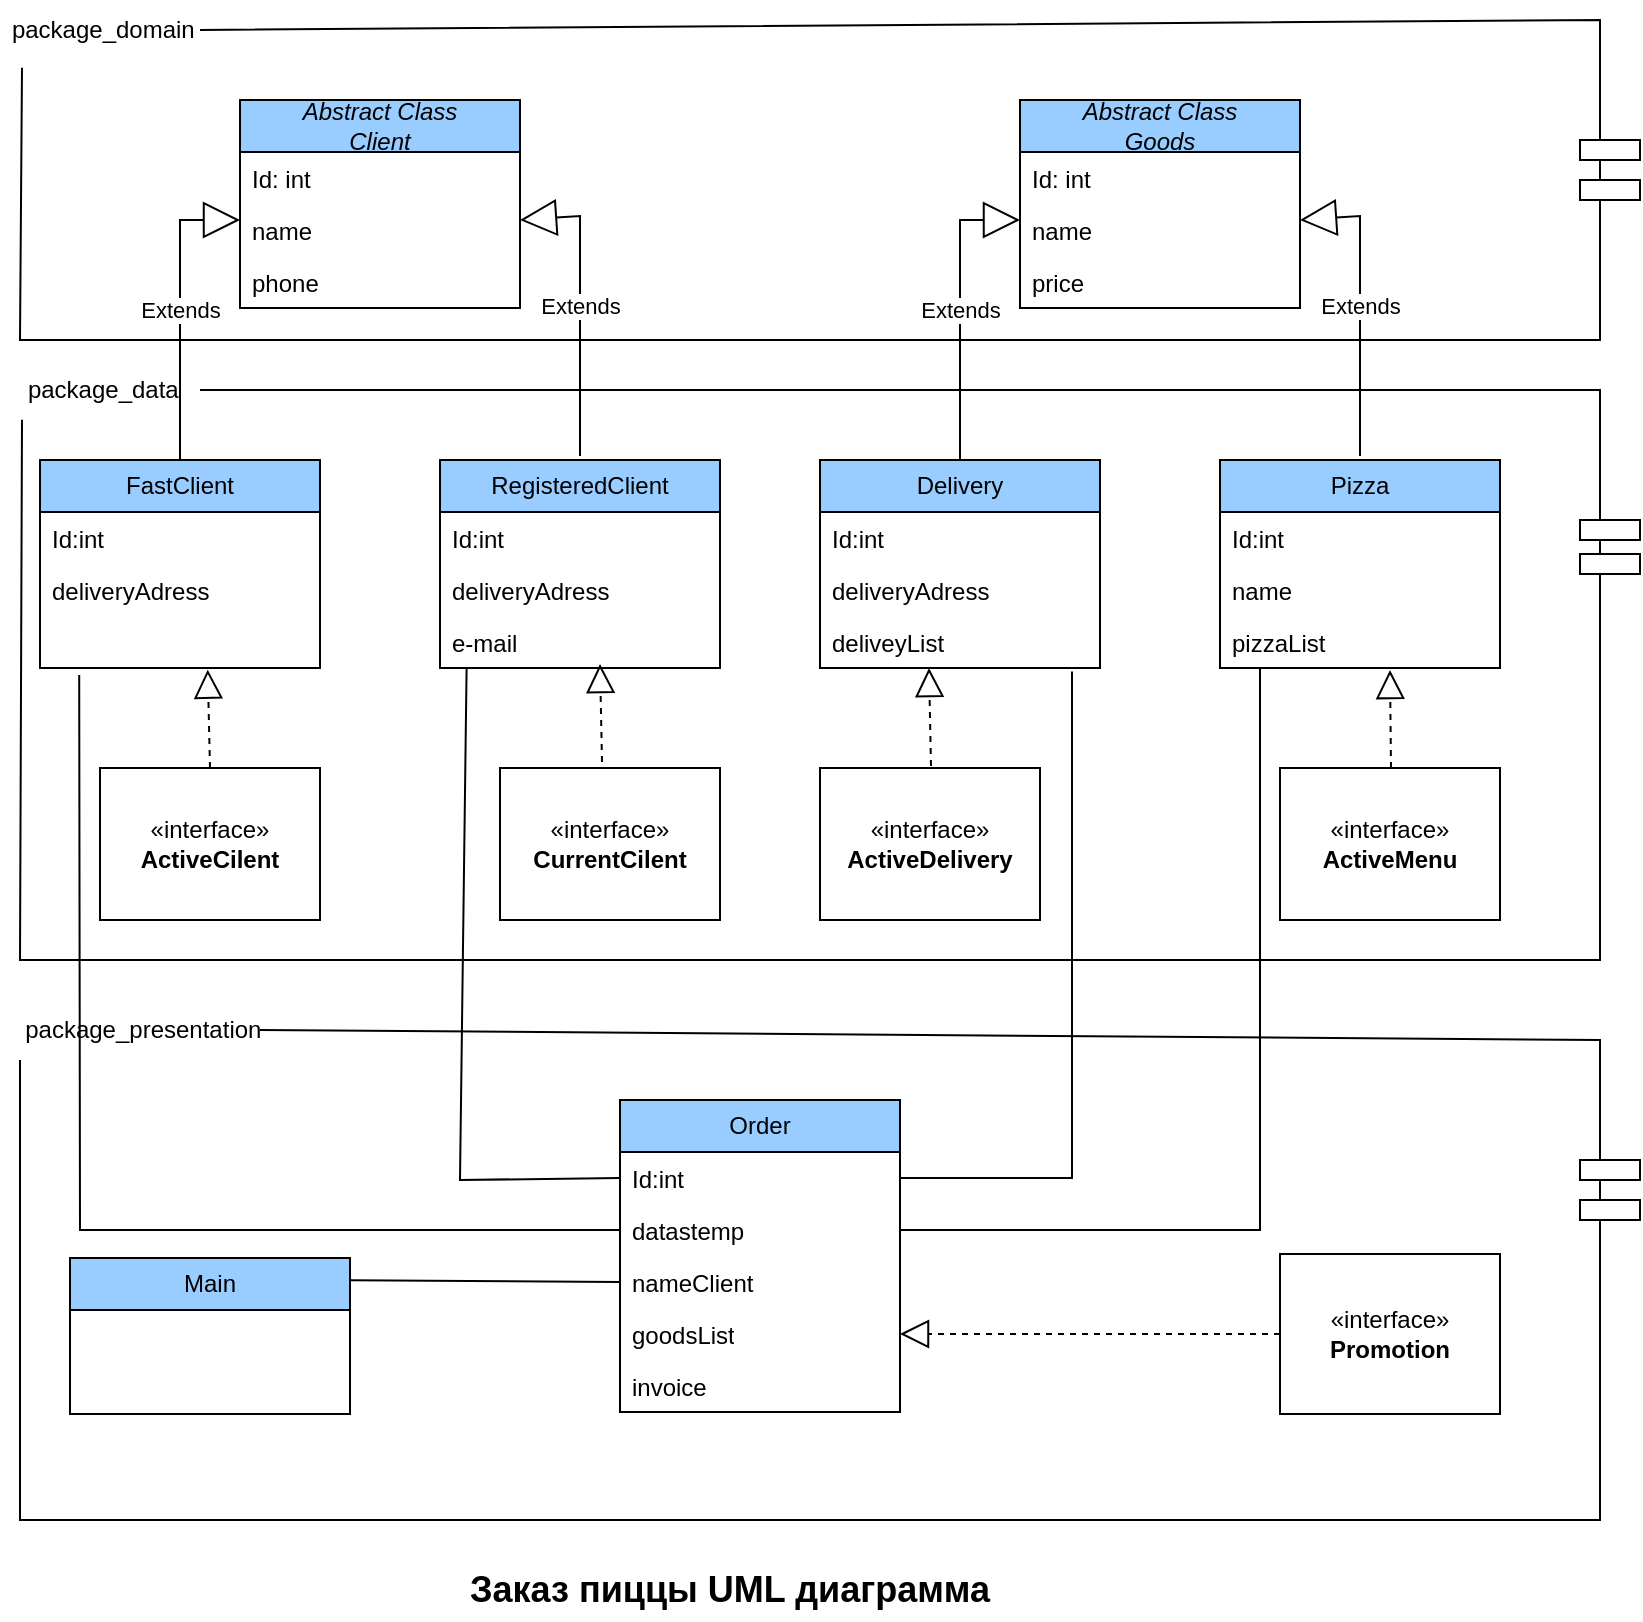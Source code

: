 <mxfile version="21.6.8" type="device">
  <diagram name="Page-1" id="6133507b-19e7-1e82-6fc7-422aa6c4b21f">
    <mxGraphModel dx="1155" dy="582" grid="1" gridSize="10" guides="1" tooltips="1" connect="1" arrows="1" fold="1" page="1" pageScale="1" pageWidth="1100" pageHeight="850" background="none" math="0" shadow="0">
      <root>
        <mxCell id="0" />
        <mxCell id="1" parent="0" />
        <mxCell id="9_RSqaM09te3557k8NnD-1" value="&lt;i&gt;Abstract Class&lt;br&gt;Client&lt;br&gt;&lt;/i&gt;" style="swimlane;fontStyle=0;childLayout=stackLayout;horizontal=1;startSize=26;fillColor=#99CCFF;horizontalStack=0;resizeParent=1;resizeParentMax=0;resizeLast=0;collapsible=1;marginBottom=0;whiteSpace=wrap;html=1;movable=1;resizable=1;rotatable=1;deletable=1;editable=1;locked=0;connectable=1;" parent="1" vertex="1">
          <mxGeometry x="120" y="60" width="140" height="104" as="geometry" />
        </mxCell>
        <mxCell id="9_RSqaM09te3557k8NnD-2" value="Id: int&amp;nbsp;" style="text;strokeColor=none;fillColor=none;align=left;verticalAlign=top;spacingLeft=4;spacingRight=4;overflow=hidden;rotatable=0;points=[[0,0.5],[1,0.5]];portConstraint=eastwest;whiteSpace=wrap;html=1;" parent="9_RSqaM09te3557k8NnD-1" vertex="1">
          <mxGeometry y="26" width="140" height="26" as="geometry" />
        </mxCell>
        <mxCell id="9_RSqaM09te3557k8NnD-3" value="name" style="text;strokeColor=none;fillColor=none;align=left;verticalAlign=top;spacingLeft=4;spacingRight=4;overflow=hidden;rotatable=0;points=[[0,0.5],[1,0.5]];portConstraint=eastwest;whiteSpace=wrap;html=1;" parent="9_RSqaM09te3557k8NnD-1" vertex="1">
          <mxGeometry y="52" width="140" height="26" as="geometry" />
        </mxCell>
        <mxCell id="9_RSqaM09te3557k8NnD-4" value="phone" style="text;strokeColor=none;fillColor=none;align=left;verticalAlign=top;spacingLeft=4;spacingRight=4;overflow=hidden;rotatable=0;points=[[0,0.5],[1,0.5]];portConstraint=eastwest;whiteSpace=wrap;html=1;" parent="9_RSqaM09te3557k8NnD-1" vertex="1">
          <mxGeometry y="78" width="140" height="26" as="geometry" />
        </mxCell>
        <mxCell id="9_RSqaM09te3557k8NnD-6" value="&lt;i&gt;Abstract Class&lt;br&gt;Goods&lt;br&gt;&lt;/i&gt;" style="swimlane;fontStyle=0;childLayout=stackLayout;horizontal=1;startSize=26;fillColor=#99CCFF;horizontalStack=0;resizeParent=1;resizeParentMax=0;resizeLast=0;collapsible=1;marginBottom=0;whiteSpace=wrap;html=1;movable=1;resizable=1;rotatable=1;deletable=1;editable=1;locked=0;connectable=1;" parent="1" vertex="1">
          <mxGeometry x="510" y="60" width="140" height="104" as="geometry" />
        </mxCell>
        <mxCell id="9_RSqaM09te3557k8NnD-7" value="Id: int&amp;nbsp;" style="text;strokeColor=none;fillColor=none;align=left;verticalAlign=top;spacingLeft=4;spacingRight=4;overflow=hidden;rotatable=0;points=[[0,0.5],[1,0.5]];portConstraint=eastwest;whiteSpace=wrap;html=1;" parent="9_RSqaM09te3557k8NnD-6" vertex="1">
          <mxGeometry y="26" width="140" height="26" as="geometry" />
        </mxCell>
        <mxCell id="9_RSqaM09te3557k8NnD-8" value="name" style="text;strokeColor=none;fillColor=none;align=left;verticalAlign=top;spacingLeft=4;spacingRight=4;overflow=hidden;rotatable=0;points=[[0,0.5],[1,0.5]];portConstraint=eastwest;whiteSpace=wrap;html=1;" parent="9_RSqaM09te3557k8NnD-6" vertex="1">
          <mxGeometry y="52" width="140" height="26" as="geometry" />
        </mxCell>
        <mxCell id="9_RSqaM09te3557k8NnD-9" value="price" style="text;strokeColor=none;fillColor=none;align=left;verticalAlign=top;spacingLeft=4;spacingRight=4;overflow=hidden;rotatable=0;points=[[0,0.5],[1,0.5]];portConstraint=eastwest;whiteSpace=wrap;html=1;" parent="9_RSqaM09te3557k8NnD-6" vertex="1">
          <mxGeometry y="78" width="140" height="26" as="geometry" />
        </mxCell>
        <mxCell id="9_RSqaM09te3557k8NnD-12" value="FastClient" style="swimlane;fontStyle=0;childLayout=stackLayout;horizontal=1;startSize=26;fillColor=#99CCFF;horizontalStack=0;resizeParent=1;resizeParentMax=0;resizeLast=0;collapsible=1;marginBottom=0;whiteSpace=wrap;html=1;" parent="1" vertex="1">
          <mxGeometry x="20" y="240" width="140" height="104" as="geometry" />
        </mxCell>
        <mxCell id="9_RSqaM09te3557k8NnD-13" value="Id:int" style="text;strokeColor=none;fillColor=none;align=left;verticalAlign=top;spacingLeft=4;spacingRight=4;overflow=hidden;rotatable=0;points=[[0,0.5],[1,0.5]];portConstraint=eastwest;whiteSpace=wrap;html=1;" parent="9_RSqaM09te3557k8NnD-12" vertex="1">
          <mxGeometry y="26" width="140" height="26" as="geometry" />
        </mxCell>
        <mxCell id="9_RSqaM09te3557k8NnD-14" value="deliveryAdress" style="text;strokeColor=none;fillColor=none;align=left;verticalAlign=top;spacingLeft=4;spacingRight=4;overflow=hidden;rotatable=0;points=[[0,0.5],[1,0.5]];portConstraint=eastwest;whiteSpace=wrap;html=1;" parent="9_RSqaM09te3557k8NnD-12" vertex="1">
          <mxGeometry y="52" width="140" height="26" as="geometry" />
        </mxCell>
        <mxCell id="YtY4lrtHLSIbA0cFB0pE-23" value="&amp;nbsp;" style="text;strokeColor=none;fillColor=none;align=left;verticalAlign=top;spacingLeft=4;spacingRight=4;overflow=hidden;rotatable=0;points=[[0,0.5],[1,0.5]];portConstraint=eastwest;whiteSpace=wrap;html=1;" parent="9_RSqaM09te3557k8NnD-12" vertex="1">
          <mxGeometry y="78" width="140" height="26" as="geometry" />
        </mxCell>
        <mxCell id="9_RSqaM09te3557k8NnD-20" value="Pizza" style="swimlane;fontStyle=0;childLayout=stackLayout;horizontal=1;startSize=26;fillColor=#99CCFF;horizontalStack=0;resizeParent=1;resizeParentMax=0;resizeLast=0;collapsible=1;marginBottom=0;whiteSpace=wrap;html=1;" parent="1" vertex="1">
          <mxGeometry x="610" y="240" width="140" height="104" as="geometry" />
        </mxCell>
        <mxCell id="9_RSqaM09te3557k8NnD-21" value="Id:int" style="text;strokeColor=none;fillColor=none;align=left;verticalAlign=top;spacingLeft=4;spacingRight=4;overflow=hidden;rotatable=0;points=[[0,0.5],[1,0.5]];portConstraint=eastwest;whiteSpace=wrap;html=1;" parent="9_RSqaM09te3557k8NnD-20" vertex="1">
          <mxGeometry y="26" width="140" height="26" as="geometry" />
        </mxCell>
        <mxCell id="9_RSqaM09te3557k8NnD-22" value="name" style="text;strokeColor=none;fillColor=none;align=left;verticalAlign=top;spacingLeft=4;spacingRight=4;overflow=hidden;rotatable=0;points=[[0,0.5],[1,0.5]];portConstraint=eastwest;whiteSpace=wrap;html=1;" parent="9_RSqaM09te3557k8NnD-20" vertex="1">
          <mxGeometry y="52" width="140" height="26" as="geometry" />
        </mxCell>
        <mxCell id="9_RSqaM09te3557k8NnD-23" value="pizzaList" style="text;strokeColor=none;fillColor=none;align=left;verticalAlign=top;spacingLeft=4;spacingRight=4;overflow=hidden;rotatable=0;points=[[0,0.5],[1,0.5]];portConstraint=eastwest;whiteSpace=wrap;html=1;" parent="9_RSqaM09te3557k8NnD-20" vertex="1">
          <mxGeometry y="78" width="140" height="26" as="geometry" />
        </mxCell>
        <mxCell id="9_RSqaM09te3557k8NnD-24" value="Delivery" style="swimlane;fontStyle=0;childLayout=stackLayout;horizontal=1;startSize=26;fillColor=#99CCFF;horizontalStack=0;resizeParent=1;resizeParentMax=0;resizeLast=0;collapsible=1;marginBottom=0;whiteSpace=wrap;html=1;" parent="1" vertex="1">
          <mxGeometry x="410" y="240" width="140" height="104" as="geometry" />
        </mxCell>
        <mxCell id="9_RSqaM09te3557k8NnD-25" value="Id:int" style="text;strokeColor=none;fillColor=none;align=left;verticalAlign=top;spacingLeft=4;spacingRight=4;overflow=hidden;rotatable=0;points=[[0,0.5],[1,0.5]];portConstraint=eastwest;whiteSpace=wrap;html=1;" parent="9_RSqaM09te3557k8NnD-24" vertex="1">
          <mxGeometry y="26" width="140" height="26" as="geometry" />
        </mxCell>
        <mxCell id="9_RSqaM09te3557k8NnD-26" value="deliveryAdress" style="text;strokeColor=none;fillColor=none;align=left;verticalAlign=top;spacingLeft=4;spacingRight=4;overflow=hidden;rotatable=0;points=[[0,0.5],[1,0.5]];portConstraint=eastwest;whiteSpace=wrap;html=1;" parent="9_RSqaM09te3557k8NnD-24" vertex="1">
          <mxGeometry y="52" width="140" height="26" as="geometry" />
        </mxCell>
        <mxCell id="9_RSqaM09te3557k8NnD-27" value="deliveyList" style="text;strokeColor=none;fillColor=none;align=left;verticalAlign=top;spacingLeft=4;spacingRight=4;overflow=hidden;rotatable=0;points=[[0,0.5],[1,0.5]];portConstraint=eastwest;whiteSpace=wrap;html=1;" parent="9_RSqaM09te3557k8NnD-24" vertex="1">
          <mxGeometry y="78" width="140" height="26" as="geometry" />
        </mxCell>
        <mxCell id="9_RSqaM09te3557k8NnD-28" value="&amp;nbsp;package_domain" style="text;html=1;strokeColor=none;fillColor=none;align=center;verticalAlign=middle;whiteSpace=wrap;rounded=0;" parent="1" vertex="1">
          <mxGeometry y="10" width="100" height="30" as="geometry" />
        </mxCell>
        <mxCell id="9_RSqaM09te3557k8NnD-29" value="&amp;nbsp;package_data" style="text;html=1;strokeColor=none;fillColor=none;align=center;verticalAlign=middle;whiteSpace=wrap;rounded=0;" parent="1" vertex="1">
          <mxGeometry y="190" width="100" height="30" as="geometry" />
        </mxCell>
        <mxCell id="9_RSqaM09te3557k8NnD-30" value="«interface»&lt;br&gt;&lt;b&gt;ActiveCilent&lt;/b&gt;" style="html=1;whiteSpace=wrap;" parent="1" vertex="1">
          <mxGeometry x="50" y="394" width="110" height="76" as="geometry" />
        </mxCell>
        <mxCell id="9_RSqaM09te3557k8NnD-31" value="«interface»&lt;br&gt;&lt;b&gt;ActiveDelivery&lt;/b&gt;" style="html=1;whiteSpace=wrap;" parent="1" vertex="1">
          <mxGeometry x="410" y="394" width="110" height="76" as="geometry" />
        </mxCell>
        <mxCell id="9_RSqaM09te3557k8NnD-32" value="«interface»&lt;br&gt;&lt;b&gt;ActiveMenu&lt;/b&gt;" style="html=1;whiteSpace=wrap;" parent="1" vertex="1">
          <mxGeometry x="640" y="394" width="110" height="76" as="geometry" />
        </mxCell>
        <mxCell id="9_RSqaM09te3557k8NnD-33" value="&amp;nbsp;package_presentation" style="text;html=1;strokeColor=none;fillColor=none;align=center;verticalAlign=middle;whiteSpace=wrap;rounded=0;" parent="1" vertex="1">
          <mxGeometry x="10" y="510" width="120" height="30" as="geometry" />
        </mxCell>
        <mxCell id="9_RSqaM09te3557k8NnD-34" value="Order" style="swimlane;fontStyle=0;childLayout=stackLayout;horizontal=1;startSize=26;fillColor=#99CCFF;horizontalStack=0;resizeParent=1;resizeParentMax=0;resizeLast=0;collapsible=1;marginBottom=0;whiteSpace=wrap;html=1;" parent="1" vertex="1">
          <mxGeometry x="310" y="560" width="140" height="156" as="geometry" />
        </mxCell>
        <mxCell id="9_RSqaM09te3557k8NnD-35" value="Id:int" style="text;strokeColor=none;fillColor=none;align=left;verticalAlign=top;spacingLeft=4;spacingRight=4;overflow=hidden;rotatable=0;points=[[0,0.5],[1,0.5]];portConstraint=eastwest;whiteSpace=wrap;html=1;" parent="9_RSqaM09te3557k8NnD-34" vertex="1">
          <mxGeometry y="26" width="140" height="26" as="geometry" />
        </mxCell>
        <mxCell id="9_RSqaM09te3557k8NnD-36" value="datastemp" style="text;strokeColor=none;fillColor=none;align=left;verticalAlign=top;spacingLeft=4;spacingRight=4;overflow=hidden;rotatable=0;points=[[0,0.5],[1,0.5]];portConstraint=eastwest;whiteSpace=wrap;html=1;" parent="9_RSqaM09te3557k8NnD-34" vertex="1">
          <mxGeometry y="52" width="140" height="26" as="geometry" />
        </mxCell>
        <mxCell id="9_RSqaM09te3557k8NnD-38" value="nameClient" style="text;strokeColor=none;fillColor=none;align=left;verticalAlign=top;spacingLeft=4;spacingRight=4;overflow=hidden;rotatable=0;points=[[0,0.5],[1,0.5]];portConstraint=eastwest;whiteSpace=wrap;html=1;" parent="9_RSqaM09te3557k8NnD-34" vertex="1">
          <mxGeometry y="78" width="140" height="26" as="geometry" />
        </mxCell>
        <mxCell id="9_RSqaM09te3557k8NnD-39" value="goodsList" style="text;strokeColor=none;fillColor=none;align=left;verticalAlign=top;spacingLeft=4;spacingRight=4;overflow=hidden;rotatable=0;points=[[0,0.5],[1,0.5]];portConstraint=eastwest;whiteSpace=wrap;html=1;" parent="9_RSqaM09te3557k8NnD-34" vertex="1">
          <mxGeometry y="104" width="140" height="26" as="geometry" />
        </mxCell>
        <mxCell id="9_RSqaM09te3557k8NnD-37" value="invoice" style="text;strokeColor=none;fillColor=none;align=left;verticalAlign=top;spacingLeft=4;spacingRight=4;overflow=hidden;rotatable=0;points=[[0,0.5],[1,0.5]];portConstraint=eastwest;whiteSpace=wrap;html=1;" parent="9_RSqaM09te3557k8NnD-34" vertex="1">
          <mxGeometry y="130" width="140" height="26" as="geometry" />
        </mxCell>
        <mxCell id="9_RSqaM09te3557k8NnD-40" value="«interface»&lt;br&gt;&lt;b&gt;CurrentCilent&lt;/b&gt;" style="html=1;whiteSpace=wrap;" parent="1" vertex="1">
          <mxGeometry x="250" y="394" width="110" height="76" as="geometry" />
        </mxCell>
        <mxCell id="9_RSqaM09te3557k8NnD-41" value="«interface»&lt;br&gt;&lt;b&gt;Promotion&lt;/b&gt;" style="html=1;whiteSpace=wrap;" parent="1" vertex="1">
          <mxGeometry x="640" y="637" width="110" height="80" as="geometry" />
        </mxCell>
        <mxCell id="9_RSqaM09te3557k8NnD-42" value="Main" style="swimlane;fontStyle=0;childLayout=stackLayout;horizontal=1;startSize=26;fillColor=#99CCFF;horizontalStack=0;resizeParent=1;resizeParentMax=0;resizeLast=0;collapsible=1;marginBottom=0;whiteSpace=wrap;html=1;" parent="1" vertex="1">
          <mxGeometry x="35" y="639" width="140" height="78" as="geometry" />
        </mxCell>
        <mxCell id="9_RSqaM09te3557k8NnD-43" value="&amp;nbsp;" style="text;strokeColor=none;fillColor=none;align=left;verticalAlign=top;spacingLeft=4;spacingRight=4;overflow=hidden;rotatable=0;points=[[0,0.5],[1,0.5]];portConstraint=eastwest;whiteSpace=wrap;html=1;" parent="9_RSqaM09te3557k8NnD-42" vertex="1">
          <mxGeometry y="26" width="140" height="26" as="geometry" />
        </mxCell>
        <mxCell id="9_RSqaM09te3557k8NnD-44" value="&amp;nbsp;" style="text;strokeColor=none;fillColor=none;align=left;verticalAlign=top;spacingLeft=4;spacingRight=4;overflow=hidden;rotatable=0;points=[[0,0.5],[1,0.5]];portConstraint=eastwest;whiteSpace=wrap;html=1;" parent="9_RSqaM09te3557k8NnD-42" vertex="1">
          <mxGeometry y="52" width="140" height="26" as="geometry" />
        </mxCell>
        <mxCell id="YtY4lrtHLSIbA0cFB0pE-24" value="Extends" style="endArrow=block;endSize=16;endFill=0;html=1;rounded=0;exitX=0.5;exitY=0;exitDx=0;exitDy=0;" parent="1" source="9_RSqaM09te3557k8NnD-12" edge="1">
          <mxGeometry width="160" relative="1" as="geometry">
            <mxPoint x="-20" y="130" as="sourcePoint" />
            <mxPoint x="120" y="120" as="targetPoint" />
            <Array as="points">
              <mxPoint x="90" y="120" />
            </Array>
          </mxGeometry>
        </mxCell>
        <mxCell id="YtY4lrtHLSIbA0cFB0pE-25" value="Extends" style="endArrow=block;endSize=16;endFill=0;html=1;rounded=0;exitX=0.5;exitY=0;exitDx=0;exitDy=0;" parent="1" edge="1">
          <mxGeometry width="160" relative="1" as="geometry">
            <mxPoint x="480" y="240" as="sourcePoint" />
            <mxPoint x="510" y="120" as="targetPoint" />
            <Array as="points">
              <mxPoint x="480" y="120" />
            </Array>
          </mxGeometry>
        </mxCell>
        <mxCell id="YtY4lrtHLSIbA0cFB0pE-26" value="Extends" style="endArrow=block;endSize=16;endFill=0;html=1;rounded=0;exitX=0.5;exitY=0;exitDx=0;exitDy=0;" parent="1" edge="1">
          <mxGeometry width="160" relative="1" as="geometry">
            <mxPoint x="290" y="238" as="sourcePoint" />
            <mxPoint x="260" y="120" as="targetPoint" />
            <Array as="points">
              <mxPoint x="290" y="118" />
            </Array>
          </mxGeometry>
        </mxCell>
        <mxCell id="YtY4lrtHLSIbA0cFB0pE-27" value="Extends" style="endArrow=block;endSize=16;endFill=0;html=1;rounded=0;exitX=0.5;exitY=0;exitDx=0;exitDy=0;" parent="1" edge="1">
          <mxGeometry width="160" relative="1" as="geometry">
            <mxPoint x="680" y="238" as="sourcePoint" />
            <mxPoint x="650" y="120" as="targetPoint" />
            <Array as="points">
              <mxPoint x="680" y="118" />
            </Array>
          </mxGeometry>
        </mxCell>
        <mxCell id="YtY4lrtHLSIbA0cFB0pE-28" value="" style="endArrow=block;dashed=1;endFill=0;endSize=12;html=1;rounded=0;entryX=0.599;entryY=1.032;entryDx=0;entryDy=0;entryPerimeter=0;exitX=0.5;exitY=0;exitDx=0;exitDy=0;" parent="1" source="9_RSqaM09te3557k8NnD-30" target="YtY4lrtHLSIbA0cFB0pE-23" edge="1">
          <mxGeometry width="160" relative="1" as="geometry">
            <mxPoint x="30" y="630" as="sourcePoint" />
            <mxPoint x="190" y="630" as="targetPoint" />
          </mxGeometry>
        </mxCell>
        <mxCell id="YtY4lrtHLSIbA0cFB0pE-29" value="" style="endArrow=block;dashed=1;endFill=0;endSize=12;html=1;rounded=0;entryX=0.599;entryY=1.032;entryDx=0;entryDy=0;entryPerimeter=0;exitX=0.5;exitY=0;exitDx=0;exitDy=0;" parent="1" edge="1">
          <mxGeometry width="160" relative="1" as="geometry">
            <mxPoint x="301" y="391" as="sourcePoint" />
            <mxPoint x="300" y="342" as="targetPoint" />
          </mxGeometry>
        </mxCell>
        <mxCell id="YtY4lrtHLSIbA0cFB0pE-30" style="edgeStyle=orthogonalEdgeStyle;rounded=0;orthogonalLoop=1;jettySize=auto;html=1;exitX=0.5;exitY=1;exitDx=0;exitDy=0;" parent="1" source="9_RSqaM09te3557k8NnD-40" target="9_RSqaM09te3557k8NnD-40" edge="1">
          <mxGeometry relative="1" as="geometry" />
        </mxCell>
        <mxCell id="YtY4lrtHLSIbA0cFB0pE-32" value="" style="endArrow=none;html=1;rounded=0;exitX=0;exitY=0.5;exitDx=0;exitDy=0;entryX=0.14;entryY=1.135;entryDx=0;entryDy=0;entryPerimeter=0;" parent="1" source="9_RSqaM09te3557k8NnD-36" target="YtY4lrtHLSIbA0cFB0pE-23" edge="1">
          <mxGeometry width="50" height="50" relative="1" as="geometry">
            <mxPoint x="30" y="640" as="sourcePoint" />
            <mxPoint x="30" y="340" as="targetPoint" />
            <Array as="points">
              <mxPoint x="40" y="625" />
            </Array>
          </mxGeometry>
        </mxCell>
        <mxCell id="YtY4lrtHLSIbA0cFB0pE-33" value="" style="endArrow=none;html=1;rounded=0;entryX=0.095;entryY=0.998;entryDx=0;entryDy=0;entryPerimeter=0;exitX=0;exitY=0.5;exitDx=0;exitDy=0;" parent="1" source="9_RSqaM09te3557k8NnD-35" target="9_RSqaM09te3557k8NnD-19" edge="1">
          <mxGeometry width="50" height="50" relative="1" as="geometry">
            <mxPoint x="180" y="550" as="sourcePoint" />
            <mxPoint x="230" y="500" as="targetPoint" />
            <Array as="points">
              <mxPoint x="230" y="600" />
            </Array>
          </mxGeometry>
        </mxCell>
        <mxCell id="YtY4lrtHLSIbA0cFB0pE-34" value="" style="endArrow=block;dashed=1;endFill=0;endSize=12;html=1;rounded=0;entryX=0.599;entryY=1.032;entryDx=0;entryDy=0;entryPerimeter=0;exitX=0.5;exitY=0;exitDx=0;exitDy=0;" parent="1" edge="1">
          <mxGeometry width="160" relative="1" as="geometry">
            <mxPoint x="465.5" y="393" as="sourcePoint" />
            <mxPoint x="464.5" y="344" as="targetPoint" />
          </mxGeometry>
        </mxCell>
        <mxCell id="YtY4lrtHLSIbA0cFB0pE-35" value="" style="endArrow=block;dashed=1;endFill=0;endSize=12;html=1;rounded=0;exitX=0.5;exitY=0;exitDx=0;exitDy=0;" parent="1" edge="1">
          <mxGeometry width="160" relative="1" as="geometry">
            <mxPoint x="695.5" y="394" as="sourcePoint" />
            <mxPoint x="695" y="345" as="targetPoint" />
          </mxGeometry>
        </mxCell>
        <mxCell id="YtY4lrtHLSIbA0cFB0pE-36" value="" style="endArrow=none;html=1;rounded=0;entryX=0.9;entryY=1.066;entryDx=0;entryDy=0;entryPerimeter=0;exitX=1;exitY=0.5;exitDx=0;exitDy=0;" parent="1" source="9_RSqaM09te3557k8NnD-35" target="9_RSqaM09te3557k8NnD-27" edge="1">
          <mxGeometry width="50" height="50" relative="1" as="geometry">
            <mxPoint x="520" y="540" as="sourcePoint" />
            <mxPoint x="570" y="490" as="targetPoint" />
            <Array as="points">
              <mxPoint x="536" y="599" />
            </Array>
          </mxGeometry>
        </mxCell>
        <mxCell id="YtY4lrtHLSIbA0cFB0pE-37" value="" style="endArrow=none;html=1;rounded=0;exitX=1;exitY=0.5;exitDx=0;exitDy=0;" parent="1" source="9_RSqaM09te3557k8NnD-36" edge="1">
          <mxGeometry width="50" height="50" relative="1" as="geometry">
            <mxPoint x="580" y="394" as="sourcePoint" />
            <mxPoint x="630" y="344" as="targetPoint" />
            <Array as="points">
              <mxPoint x="630" y="625" />
            </Array>
          </mxGeometry>
        </mxCell>
        <mxCell id="YtY4lrtHLSIbA0cFB0pE-38" value="" style="endArrow=block;dashed=1;endFill=0;endSize=12;html=1;rounded=0;entryX=1;entryY=0.5;entryDx=0;entryDy=0;exitX=0;exitY=0.5;exitDx=0;exitDy=0;" parent="1" source="9_RSqaM09te3557k8NnD-41" target="9_RSqaM09te3557k8NnD-39" edge="1">
          <mxGeometry width="160" relative="1" as="geometry">
            <mxPoint x="561" y="739" as="sourcePoint" />
            <mxPoint x="560" y="690" as="targetPoint" />
          </mxGeometry>
        </mxCell>
        <mxCell id="YtY4lrtHLSIbA0cFB0pE-40" value="" style="endArrow=none;html=1;rounded=0;entryX=1;entryY=0.5;entryDx=0;entryDy=0;exitX=0.11;exitY=1.131;exitDx=0;exitDy=0;exitPerimeter=0;" parent="1" source="9_RSqaM09te3557k8NnD-28" target="9_RSqaM09te3557k8NnD-28" edge="1">
          <mxGeometry width="50" height="50" relative="1" as="geometry">
            <mxPoint y="180" as="sourcePoint" />
            <mxPoint x="570" y="320" as="targetPoint" />
            <Array as="points">
              <mxPoint x="10" y="180" />
              <mxPoint x="800" y="180" />
              <mxPoint x="800" y="20" />
            </Array>
          </mxGeometry>
        </mxCell>
        <mxCell id="YtY4lrtHLSIbA0cFB0pE-41" value="" style="endArrow=none;html=1;rounded=0;exitX=1;exitY=0.5;exitDx=0;exitDy=0;entryX=0.11;entryY=0.994;entryDx=0;entryDy=0;entryPerimeter=0;" parent="1" source="9_RSqaM09te3557k8NnD-29" target="9_RSqaM09te3557k8NnD-29" edge="1">
          <mxGeometry width="50" height="50" relative="1" as="geometry">
            <mxPoint x="100" y="210" as="sourcePoint" />
            <mxPoint y="480" as="targetPoint" />
            <Array as="points">
              <mxPoint x="800" y="205" />
              <mxPoint x="800" y="490" />
              <mxPoint x="10" y="490" />
            </Array>
          </mxGeometry>
        </mxCell>
        <mxCell id="YtY4lrtHLSIbA0cFB0pE-42" value="" style="endArrow=none;html=1;rounded=0;exitX=1;exitY=0.5;exitDx=0;exitDy=0;entryX=0;entryY=1;entryDx=0;entryDy=0;" parent="1" source="9_RSqaM09te3557k8NnD-33" target="9_RSqaM09te3557k8NnD-33" edge="1">
          <mxGeometry width="50" height="50" relative="1" as="geometry">
            <mxPoint x="520" y="370" as="sourcePoint" />
            <mxPoint y="770" as="targetPoint" />
            <Array as="points">
              <mxPoint x="800" y="530" />
              <mxPoint x="800" y="770" />
              <mxPoint x="10" y="770" />
            </Array>
          </mxGeometry>
        </mxCell>
        <mxCell id="YtY4lrtHLSIbA0cFB0pE-43" value="" style="endArrow=none;html=1;rounded=0;exitX=1.002;exitY=0.143;exitDx=0;exitDy=0;exitPerimeter=0;entryX=0;entryY=0.5;entryDx=0;entryDy=0;" parent="1" source="9_RSqaM09te3557k8NnD-42" target="9_RSqaM09te3557k8NnD-38" edge="1">
          <mxGeometry width="50" height="50" relative="1" as="geometry">
            <mxPoint x="520" y="700" as="sourcePoint" />
            <mxPoint x="570" y="650" as="targetPoint" />
          </mxGeometry>
        </mxCell>
        <mxCell id="YtY4lrtHLSIbA0cFB0pE-46" value="" style="rounded=0;whiteSpace=wrap;html=1;" parent="1" vertex="1">
          <mxGeometry x="790" y="80" width="30" height="10" as="geometry" />
        </mxCell>
        <mxCell id="YtY4lrtHLSIbA0cFB0pE-48" value="" style="rounded=0;whiteSpace=wrap;html=1;" parent="1" vertex="1">
          <mxGeometry x="790" y="100" width="30" height="10" as="geometry" />
        </mxCell>
        <mxCell id="YtY4lrtHLSIbA0cFB0pE-49" value="" style="rounded=0;whiteSpace=wrap;html=1;" parent="1" vertex="1">
          <mxGeometry x="790" y="270" width="30" height="10" as="geometry" />
        </mxCell>
        <mxCell id="YtY4lrtHLSIbA0cFB0pE-50" value="" style="rounded=0;whiteSpace=wrap;html=1;" parent="1" vertex="1">
          <mxGeometry x="790" y="287" width="30" height="10" as="geometry" />
        </mxCell>
        <mxCell id="YtY4lrtHLSIbA0cFB0pE-51" value="" style="rounded=0;whiteSpace=wrap;html=1;" parent="1" vertex="1">
          <mxGeometry x="790" y="590" width="30" height="10" as="geometry" />
        </mxCell>
        <mxCell id="YtY4lrtHLSIbA0cFB0pE-54" value="" style="rounded=0;whiteSpace=wrap;html=1;" parent="1" vertex="1">
          <mxGeometry x="790" y="610" width="30" height="10" as="geometry" />
        </mxCell>
        <mxCell id="9_RSqaM09te3557k8NnD-16" value="RegisteredClient" style="swimlane;fontStyle=0;childLayout=stackLayout;horizontal=1;startSize=26;fillColor=#99CCFF;horizontalStack=0;resizeParent=1;resizeParentMax=0;resizeLast=0;collapsible=1;marginBottom=0;whiteSpace=wrap;html=1;" parent="1" vertex="1">
          <mxGeometry x="220" y="240" width="140" height="104" as="geometry" />
        </mxCell>
        <mxCell id="9_RSqaM09te3557k8NnD-17" value="Id:int" style="text;strokeColor=none;fillColor=none;align=left;verticalAlign=top;spacingLeft=4;spacingRight=4;overflow=hidden;rotatable=0;points=[[0,0.5],[1,0.5]];portConstraint=eastwest;whiteSpace=wrap;html=1;" parent="9_RSqaM09te3557k8NnD-16" vertex="1">
          <mxGeometry y="26" width="140" height="26" as="geometry" />
        </mxCell>
        <mxCell id="9_RSqaM09te3557k8NnD-18" value="deliveryAdress" style="text;strokeColor=none;fillColor=none;align=left;verticalAlign=top;spacingLeft=4;spacingRight=4;overflow=hidden;rotatable=0;points=[[0,0.5],[1,0.5]];portConstraint=eastwest;whiteSpace=wrap;html=1;" parent="9_RSqaM09te3557k8NnD-16" vertex="1">
          <mxGeometry y="52" width="140" height="26" as="geometry" />
        </mxCell>
        <mxCell id="9_RSqaM09te3557k8NnD-19" value="e-mail" style="text;strokeColor=none;fillColor=none;align=left;verticalAlign=top;spacingLeft=4;spacingRight=4;overflow=hidden;rotatable=0;points=[[0,0.5],[1,0.5]];portConstraint=eastwest;whiteSpace=wrap;html=1;" parent="9_RSqaM09te3557k8NnD-16" vertex="1">
          <mxGeometry y="78" width="140" height="26" as="geometry" />
        </mxCell>
        <mxCell id="YtY4lrtHLSIbA0cFB0pE-55" value="&lt;b&gt;&lt;font style=&quot;font-size: 18px;&quot;&gt;Заказ пиццы UML диаграмма&lt;/font&gt;&lt;/b&gt;" style="text;html=1;strokeColor=none;fillColor=none;align=center;verticalAlign=middle;whiteSpace=wrap;rounded=0;" parent="1" vertex="1">
          <mxGeometry x="190" y="790" width="350" height="30" as="geometry" />
        </mxCell>
      </root>
    </mxGraphModel>
  </diagram>
</mxfile>
